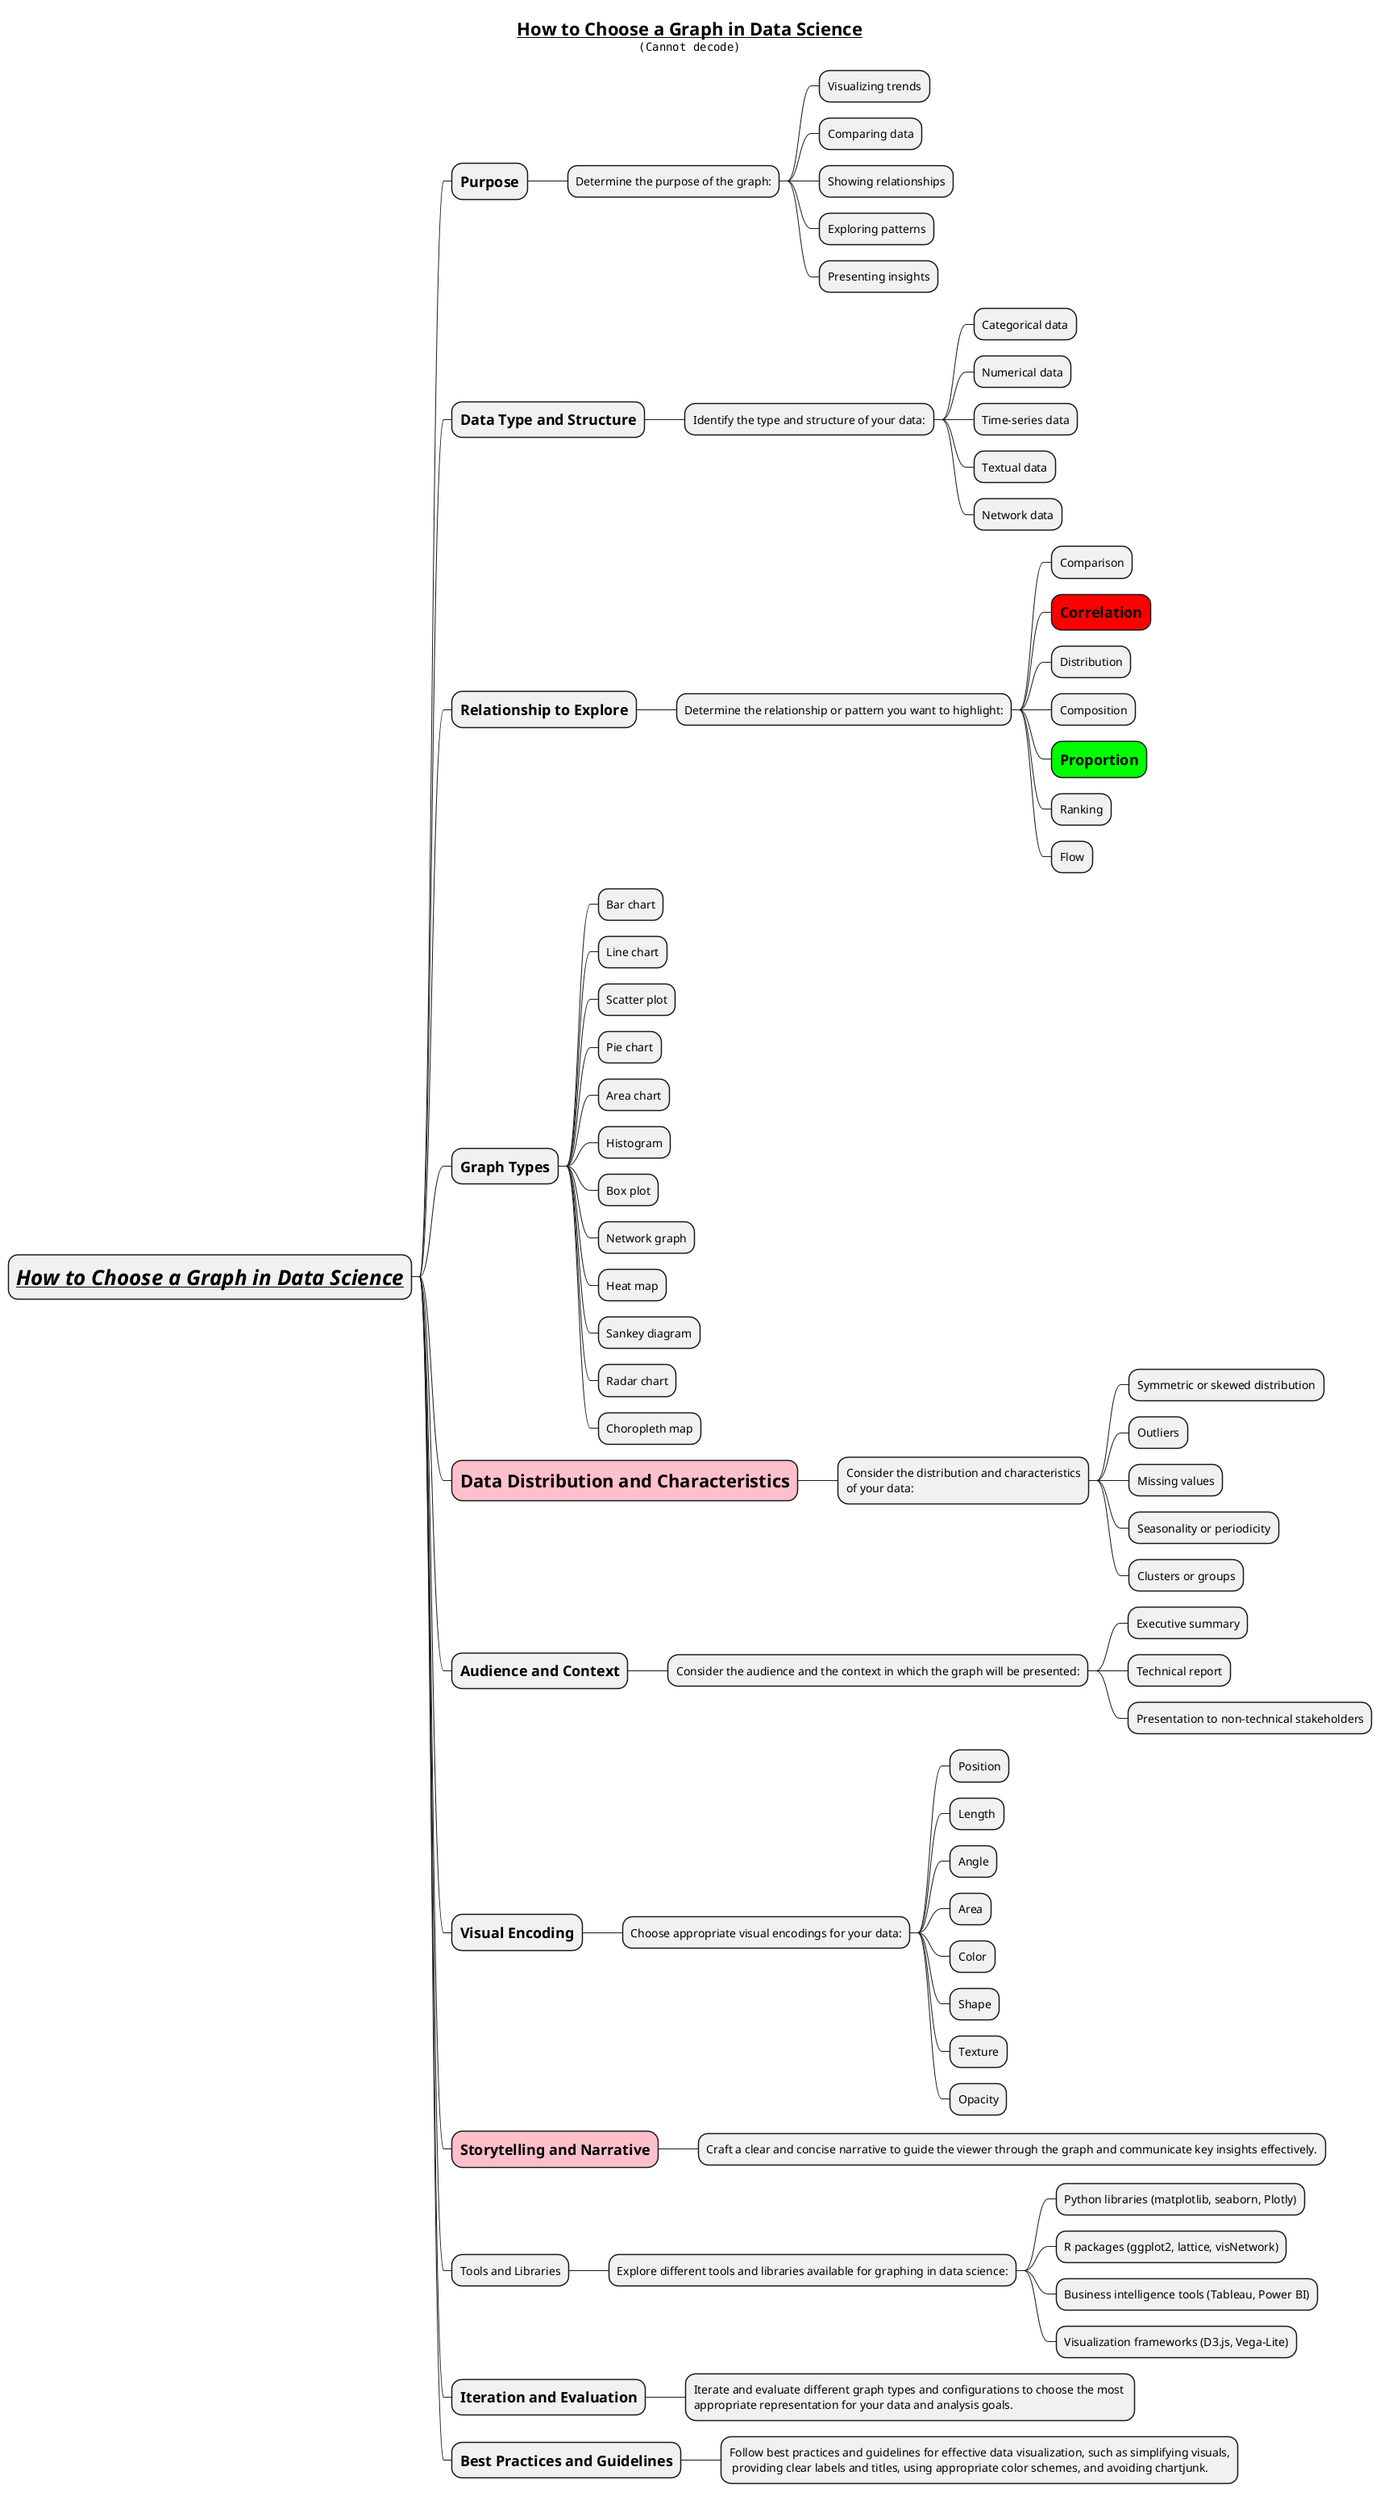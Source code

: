 @startmindmap
title =__How to Choose a Graph in Data Science__\n<img:images/core_principles-of-data-visualization.png>

* =//__How to Choose a Graph in Data Science__//
** =Purpose
*** Determine the purpose of the graph:
**** Visualizing trends
**** Comparing data
**** Showing relationships
**** Exploring patterns
**** Presenting insights

** =Data Type and Structure
*** Identify the type and structure of your data:
**** Categorical data
**** Numerical data
**** Time-series data
**** Textual data
**** Network data

** =Relationship to Explore
*** Determine the relationship or pattern you want to highlight:
**** Comparison
****[#red] =Correlation
**** Distribution
**** Composition
****[#lime] =Proportion
**** Ranking
**** Flow

** =Graph Types
*** Bar chart
*** Line chart
*** Scatter plot
*** Pie chart
*** Area chart
*** Histogram
*** Box plot
*** Network graph
*** Heat map
*** Sankey diagram
*** Radar chart
*** Choropleth map

**[#pink] =**Data Distribution and Characteristics**
*** Consider the distribution and characteristics\nof your data:
**** Symmetric or skewed distribution
**** Outliers
**** Missing values
**** Seasonality or periodicity
**** Clusters or groups

** =Audience and Context
*** Consider the audience and the context in which the graph will be presented:
**** Executive summary
**** Technical report
**** Presentation to non-technical stakeholders

** =Visual Encoding
*** Choose appropriate visual encodings for your data:
**** Position
**** Length
**** Angle
**** Area
**** Color
**** Shape
**** Texture
**** Opacity

**[#pink] =Storytelling and Narrative
*** Craft a clear and concise narrative to guide the viewer through the graph and communicate key insights effectively.

** Tools and Libraries
*** Explore different tools and libraries available for graphing in data science:
**** Python libraries (matplotlib, seaborn, Plotly)
**** R packages (ggplot2, lattice, visNetwork)
**** Business intelligence tools (Tableau, Power BI)
**** Visualization frameworks (D3.js, Vega-Lite)

** =Iteration and Evaluation
*** Iterate and evaluate different graph types and configurations to choose the most \nappropriate representation for your data and analysis goals.

** =Best Practices and Guidelines
*** Follow best practices and guidelines for effective data visualization, such as simplifying visuals,\n providing clear labels and titles, using appropriate color schemes, and avoiding chartjunk.

@endmindmap
